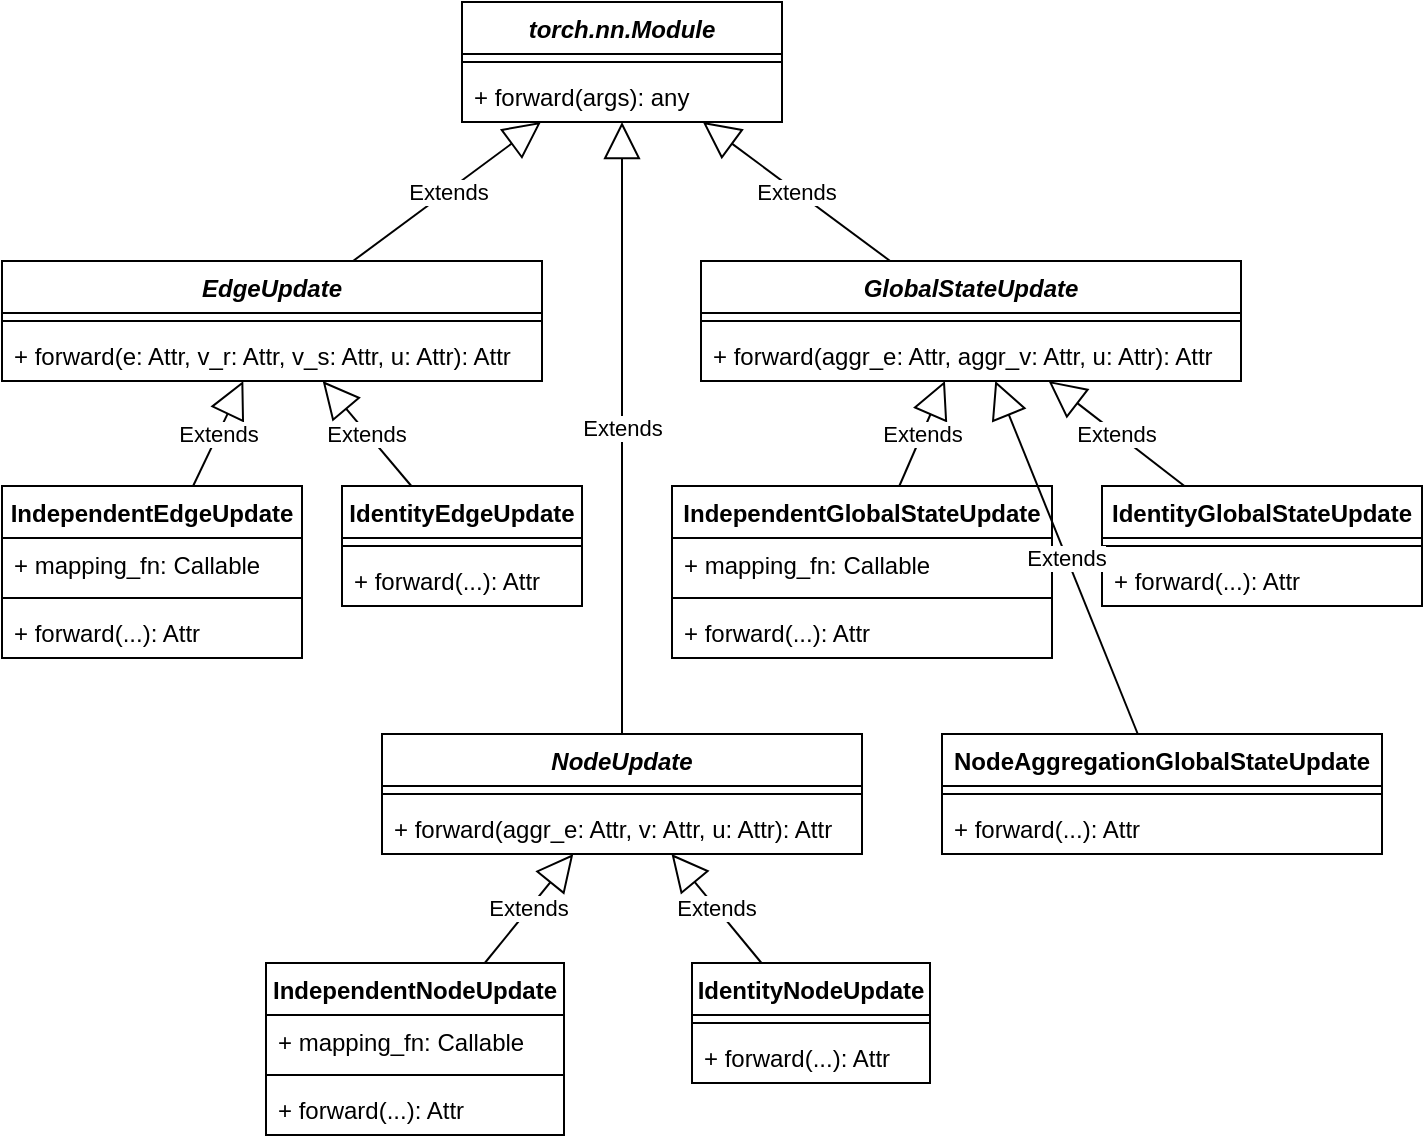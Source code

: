 <mxfile version="10.6.1" type="device"><diagram id="Vr2G5KXIiD7qAhfqw2Uj" name="Page-1"><mxGraphModel dx="1398" dy="749" grid="1" gridSize="10" guides="1" tooltips="1" connect="1" arrows="1" fold="1" page="1" pageScale="1" pageWidth="850" pageHeight="1100" math="0" shadow="0"><root><mxCell id="0"/><mxCell id="1" parent="0"/><mxCell id="d906MkGQBMMyctreyfxP-5" value="EdgeUpdate" style="swimlane;fontStyle=3;align=center;verticalAlign=top;childLayout=stackLayout;horizontal=1;startSize=26;horizontalStack=0;resizeParent=1;resizeParentMax=0;resizeLast=0;collapsible=1;marginBottom=0;" vertex="1" parent="1"><mxGeometry x="40" y="519.5" width="270" height="60" as="geometry"/></mxCell><mxCell id="d906MkGQBMMyctreyfxP-6" value="" style="line;strokeWidth=1;fillColor=none;align=left;verticalAlign=middle;spacingTop=-1;spacingLeft=3;spacingRight=3;rotatable=0;labelPosition=right;points=[];portConstraint=eastwest;" vertex="1" parent="d906MkGQBMMyctreyfxP-5"><mxGeometry y="26" width="270" height="8" as="geometry"/></mxCell><mxCell id="d906MkGQBMMyctreyfxP-7" value="+ forward(e: Attr, v_r: Attr, v_s: Attr, u: Attr): Attr" style="text;strokeColor=none;fillColor=none;align=left;verticalAlign=top;spacingLeft=4;spacingRight=4;overflow=hidden;rotatable=0;points=[[0,0.5],[1,0.5]];portConstraint=eastwest;" vertex="1" parent="d906MkGQBMMyctreyfxP-5"><mxGeometry y="34" width="270" height="26" as="geometry"/></mxCell><mxCell id="d906MkGQBMMyctreyfxP-8" value="torch.nn.Module" style="swimlane;fontStyle=3;align=center;verticalAlign=top;childLayout=stackLayout;horizontal=1;startSize=26;horizontalStack=0;resizeParent=1;resizeParentMax=0;resizeLast=0;collapsible=1;marginBottom=0;" vertex="1" parent="1"><mxGeometry x="270" y="390" width="160" height="60" as="geometry"/></mxCell><mxCell id="d906MkGQBMMyctreyfxP-9" value="" style="line;strokeWidth=1;fillColor=none;align=left;verticalAlign=middle;spacingTop=-1;spacingLeft=3;spacingRight=3;rotatable=0;labelPosition=right;points=[];portConstraint=eastwest;" vertex="1" parent="d906MkGQBMMyctreyfxP-8"><mxGeometry y="26" width="160" height="8" as="geometry"/></mxCell><mxCell id="d906MkGQBMMyctreyfxP-10" value="+ forward(args): any" style="text;strokeColor=none;fillColor=none;align=left;verticalAlign=top;spacingLeft=4;spacingRight=4;overflow=hidden;rotatable=0;points=[[0,0.5],[1,0.5]];portConstraint=eastwest;" vertex="1" parent="d906MkGQBMMyctreyfxP-8"><mxGeometry y="34" width="160" height="26" as="geometry"/></mxCell><mxCell id="d906MkGQBMMyctreyfxP-11" value="Extends" style="endArrow=block;endSize=16;endFill=0;html=1;" edge="1" parent="1" source="d906MkGQBMMyctreyfxP-5" target="d906MkGQBMMyctreyfxP-8"><mxGeometry width="160" relative="1" as="geometry"><mxPoint x="425" y="-63" as="sourcePoint"/><mxPoint x="425" y="-130" as="targetPoint"/></mxGeometry></mxCell><mxCell id="d906MkGQBMMyctreyfxP-12" value="NodeUpdate" style="swimlane;fontStyle=3;align=center;verticalAlign=top;childLayout=stackLayout;horizontal=1;startSize=26;horizontalStack=0;resizeParent=1;resizeParentMax=0;resizeLast=0;collapsible=1;marginBottom=0;" vertex="1" parent="1"><mxGeometry x="230" y="756" width="240" height="60" as="geometry"/></mxCell><mxCell id="d906MkGQBMMyctreyfxP-13" value="" style="line;strokeWidth=1;fillColor=none;align=left;verticalAlign=middle;spacingTop=-1;spacingLeft=3;spacingRight=3;rotatable=0;labelPosition=right;points=[];portConstraint=eastwest;" vertex="1" parent="d906MkGQBMMyctreyfxP-12"><mxGeometry y="26" width="240" height="8" as="geometry"/></mxCell><mxCell id="d906MkGQBMMyctreyfxP-14" value="+ forward(aggr_e: Attr, v: Attr, u: Attr): Attr" style="text;strokeColor=none;fillColor=none;align=left;verticalAlign=top;spacingLeft=4;spacingRight=4;overflow=hidden;rotatable=0;points=[[0,0.5],[1,0.5]];portConstraint=eastwest;" vertex="1" parent="d906MkGQBMMyctreyfxP-12"><mxGeometry y="34" width="240" height="26" as="geometry"/></mxCell><mxCell id="d906MkGQBMMyctreyfxP-15" value="Extends" style="endArrow=block;endSize=16;endFill=0;html=1;" edge="1" parent="1" source="d906MkGQBMMyctreyfxP-12" target="d906MkGQBMMyctreyfxP-8"><mxGeometry width="160" relative="1" as="geometry"><mxPoint x="189" y="533" as="sourcePoint"/><mxPoint x="324" y="479" as="targetPoint"/></mxGeometry></mxCell><mxCell id="d906MkGQBMMyctreyfxP-16" value="GlobalStateUpdate" style="swimlane;fontStyle=3;align=center;verticalAlign=top;childLayout=stackLayout;horizontal=1;startSize=26;horizontalStack=0;resizeParent=1;resizeParentMax=0;resizeLast=0;collapsible=1;marginBottom=0;" vertex="1" parent="1"><mxGeometry x="389.5" y="519.5" width="270" height="60" as="geometry"/></mxCell><mxCell id="d906MkGQBMMyctreyfxP-17" value="" style="line;strokeWidth=1;fillColor=none;align=left;verticalAlign=middle;spacingTop=-1;spacingLeft=3;spacingRight=3;rotatable=0;labelPosition=right;points=[];portConstraint=eastwest;" vertex="1" parent="d906MkGQBMMyctreyfxP-16"><mxGeometry y="26" width="270" height="8" as="geometry"/></mxCell><mxCell id="d906MkGQBMMyctreyfxP-18" value="+ forward(aggr_e: Attr, aggr_v: Attr, u: Attr): Attr" style="text;strokeColor=none;fillColor=none;align=left;verticalAlign=top;spacingLeft=4;spacingRight=4;overflow=hidden;rotatable=0;points=[[0,0.5],[1,0.5]];portConstraint=eastwest;" vertex="1" parent="d906MkGQBMMyctreyfxP-16"><mxGeometry y="34" width="270" height="26" as="geometry"/></mxCell><mxCell id="d906MkGQBMMyctreyfxP-19" value="Extends" style="endArrow=block;endSize=16;endFill=0;html=1;" edge="1" parent="1" source="d906MkGQBMMyctreyfxP-16" target="d906MkGQBMMyctreyfxP-8"><mxGeometry width="160" relative="1" as="geometry"><mxPoint x="399" y="533" as="sourcePoint"/><mxPoint x="399" y="479" as="targetPoint"/></mxGeometry></mxCell><mxCell id="d906MkGQBMMyctreyfxP-20" value="IndependentEdgeUpdate" style="swimlane;fontStyle=1;align=center;verticalAlign=top;childLayout=stackLayout;horizontal=1;startSize=26;horizontalStack=0;resizeParent=1;resizeParentMax=0;resizeLast=0;collapsible=1;marginBottom=0;" vertex="1" parent="1"><mxGeometry x="40" y="632" width="150" height="86" as="geometry"/></mxCell><mxCell id="d906MkGQBMMyctreyfxP-21" value="+ mapping_fn: Callable" style="text;strokeColor=none;fillColor=none;align=left;verticalAlign=top;spacingLeft=4;spacingRight=4;overflow=hidden;rotatable=0;points=[[0,0.5],[1,0.5]];portConstraint=eastwest;" vertex="1" parent="d906MkGQBMMyctreyfxP-20"><mxGeometry y="26" width="150" height="26" as="geometry"/></mxCell><mxCell id="d906MkGQBMMyctreyfxP-22" value="" style="line;strokeWidth=1;fillColor=none;align=left;verticalAlign=middle;spacingTop=-1;spacingLeft=3;spacingRight=3;rotatable=0;labelPosition=right;points=[];portConstraint=eastwest;" vertex="1" parent="d906MkGQBMMyctreyfxP-20"><mxGeometry y="52" width="150" height="8" as="geometry"/></mxCell><mxCell id="d906MkGQBMMyctreyfxP-23" value="+ forward(...): Attr" style="text;strokeColor=none;fillColor=none;align=left;verticalAlign=top;spacingLeft=4;spacingRight=4;overflow=hidden;rotatable=0;points=[[0,0.5],[1,0.5]];portConstraint=eastwest;" vertex="1" parent="d906MkGQBMMyctreyfxP-20"><mxGeometry y="60" width="150" height="26" as="geometry"/></mxCell><mxCell id="d906MkGQBMMyctreyfxP-24" value="IndependentNodeUpdate" style="swimlane;fontStyle=1;align=center;verticalAlign=top;childLayout=stackLayout;horizontal=1;startSize=26;horizontalStack=0;resizeParent=1;resizeParentMax=0;resizeLast=0;collapsible=1;marginBottom=0;" vertex="1" parent="1"><mxGeometry x="172" y="870.5" width="149" height="86" as="geometry"/></mxCell><mxCell id="d906MkGQBMMyctreyfxP-25" value="+ mapping_fn: Callable" style="text;strokeColor=none;fillColor=none;align=left;verticalAlign=top;spacingLeft=4;spacingRight=4;overflow=hidden;rotatable=0;points=[[0,0.5],[1,0.5]];portConstraint=eastwest;" vertex="1" parent="d906MkGQBMMyctreyfxP-24"><mxGeometry y="26" width="149" height="26" as="geometry"/></mxCell><mxCell id="d906MkGQBMMyctreyfxP-26" value="" style="line;strokeWidth=1;fillColor=none;align=left;verticalAlign=middle;spacingTop=-1;spacingLeft=3;spacingRight=3;rotatable=0;labelPosition=right;points=[];portConstraint=eastwest;" vertex="1" parent="d906MkGQBMMyctreyfxP-24"><mxGeometry y="52" width="149" height="8" as="geometry"/></mxCell><mxCell id="d906MkGQBMMyctreyfxP-27" value="+ forward(...): Attr" style="text;strokeColor=none;fillColor=none;align=left;verticalAlign=top;spacingLeft=4;spacingRight=4;overflow=hidden;rotatable=0;points=[[0,0.5],[1,0.5]];portConstraint=eastwest;" vertex="1" parent="d906MkGQBMMyctreyfxP-24"><mxGeometry y="60" width="149" height="26" as="geometry"/></mxCell><mxCell id="d906MkGQBMMyctreyfxP-28" value="IndependentGlobalStateUpdate" style="swimlane;fontStyle=1;align=center;verticalAlign=top;childLayout=stackLayout;horizontal=1;startSize=26;horizontalStack=0;resizeParent=1;resizeParentMax=0;resizeLast=0;collapsible=1;marginBottom=0;" vertex="1" parent="1"><mxGeometry x="375" y="632" width="190" height="86" as="geometry"/></mxCell><mxCell id="d906MkGQBMMyctreyfxP-29" value="+ mapping_fn: Callable" style="text;strokeColor=none;fillColor=none;align=left;verticalAlign=top;spacingLeft=4;spacingRight=4;overflow=hidden;rotatable=0;points=[[0,0.5],[1,0.5]];portConstraint=eastwest;" vertex="1" parent="d906MkGQBMMyctreyfxP-28"><mxGeometry y="26" width="190" height="26" as="geometry"/></mxCell><mxCell id="d906MkGQBMMyctreyfxP-30" value="" style="line;strokeWidth=1;fillColor=none;align=left;verticalAlign=middle;spacingTop=-1;spacingLeft=3;spacingRight=3;rotatable=0;labelPosition=right;points=[];portConstraint=eastwest;" vertex="1" parent="d906MkGQBMMyctreyfxP-28"><mxGeometry y="52" width="190" height="8" as="geometry"/></mxCell><mxCell id="d906MkGQBMMyctreyfxP-31" value="+ forward(...): Attr" style="text;strokeColor=none;fillColor=none;align=left;verticalAlign=top;spacingLeft=4;spacingRight=4;overflow=hidden;rotatable=0;points=[[0,0.5],[1,0.5]];portConstraint=eastwest;" vertex="1" parent="d906MkGQBMMyctreyfxP-28"><mxGeometry y="60" width="190" height="26" as="geometry"/></mxCell><mxCell id="d906MkGQBMMyctreyfxP-32" value="Extends" style="endArrow=block;endSize=16;endFill=0;html=1;" edge="1" parent="1" source="d906MkGQBMMyctreyfxP-20" target="d906MkGQBMMyctreyfxP-5"><mxGeometry width="160" relative="1" as="geometry"><mxPoint x="212.368" y="533" as="sourcePoint"/><mxPoint x="342.632" y="479" as="targetPoint"/></mxGeometry></mxCell><mxCell id="d906MkGQBMMyctreyfxP-33" value="Extends" style="endArrow=block;endSize=16;endFill=0;html=1;" edge="1" parent="1" source="d906MkGQBMMyctreyfxP-24" target="d906MkGQBMMyctreyfxP-12"><mxGeometry width="160" relative="1" as="geometry"><mxPoint x="206.368" y="779" as="sourcePoint"/><mxPoint x="336.632" y="725" as="targetPoint"/></mxGeometry></mxCell><mxCell id="d906MkGQBMMyctreyfxP-34" value="Extends" style="endArrow=block;endSize=16;endFill=0;html=1;" edge="1" parent="1" source="d906MkGQBMMyctreyfxP-28" target="d906MkGQBMMyctreyfxP-16"><mxGeometry width="160" relative="1" as="geometry"><mxPoint x="216.368" y="553" as="sourcePoint"/><mxPoint x="346.632" y="499" as="targetPoint"/></mxGeometry></mxCell><mxCell id="d906MkGQBMMyctreyfxP-35" value="IdentityEdgeUpdate" style="swimlane;fontStyle=1;align=center;verticalAlign=top;childLayout=stackLayout;horizontal=1;startSize=26;horizontalStack=0;resizeParent=1;resizeParentMax=0;resizeLast=0;collapsible=1;marginBottom=0;" vertex="1" parent="1"><mxGeometry x="210" y="632" width="120" height="60" as="geometry"/></mxCell><mxCell id="d906MkGQBMMyctreyfxP-36" value="" style="line;strokeWidth=1;fillColor=none;align=left;verticalAlign=middle;spacingTop=-1;spacingLeft=3;spacingRight=3;rotatable=0;labelPosition=right;points=[];portConstraint=eastwest;" vertex="1" parent="d906MkGQBMMyctreyfxP-35"><mxGeometry y="26" width="120" height="8" as="geometry"/></mxCell><mxCell id="d906MkGQBMMyctreyfxP-37" value="+ forward(...): Attr" style="text;strokeColor=none;fillColor=none;align=left;verticalAlign=top;spacingLeft=4;spacingRight=4;overflow=hidden;rotatable=0;points=[[0,0.5],[1,0.5]];portConstraint=eastwest;" vertex="1" parent="d906MkGQBMMyctreyfxP-35"><mxGeometry y="34" width="120" height="26" as="geometry"/></mxCell><mxCell id="d906MkGQBMMyctreyfxP-38" value="Extends" style="endArrow=block;endSize=16;endFill=0;html=1;" edge="1" parent="1" source="d906MkGQBMMyctreyfxP-35" target="d906MkGQBMMyctreyfxP-5"><mxGeometry width="160" relative="1" as="geometry"><mxPoint x="77.842" y="659" as="sourcePoint"/><mxPoint x="120.576" y="593" as="targetPoint"/></mxGeometry></mxCell><mxCell id="d906MkGQBMMyctreyfxP-39" value="IdentityNodeUpdate" style="swimlane;fontStyle=1;align=center;verticalAlign=top;childLayout=stackLayout;horizontal=1;startSize=26;horizontalStack=0;resizeParent=1;resizeParentMax=0;resizeLast=0;collapsible=1;marginBottom=0;" vertex="1" parent="1"><mxGeometry x="385" y="870.5" width="119" height="60" as="geometry"/></mxCell><mxCell id="d906MkGQBMMyctreyfxP-40" value="" style="line;strokeWidth=1;fillColor=none;align=left;verticalAlign=middle;spacingTop=-1;spacingLeft=3;spacingRight=3;rotatable=0;labelPosition=right;points=[];portConstraint=eastwest;" vertex="1" parent="d906MkGQBMMyctreyfxP-39"><mxGeometry y="26" width="119" height="8" as="geometry"/></mxCell><mxCell id="d906MkGQBMMyctreyfxP-41" value="+ forward(...): Attr" style="text;strokeColor=none;fillColor=none;align=left;verticalAlign=top;spacingLeft=4;spacingRight=4;overflow=hidden;rotatable=0;points=[[0,0.5],[1,0.5]];portConstraint=eastwest;" vertex="1" parent="d906MkGQBMMyctreyfxP-39"><mxGeometry y="34" width="119" height="26" as="geometry"/></mxCell><mxCell id="d906MkGQBMMyctreyfxP-42" value="Extends" style="endArrow=block;endSize=16;endFill=0;html=1;" edge="1" parent="1" source="d906MkGQBMMyctreyfxP-39" target="d906MkGQBMMyctreyfxP-12"><mxGeometry width="160" relative="1" as="geometry"><mxPoint x="365.504" y="895" as="sourcePoint"/><mxPoint x="388.532" y="829" as="targetPoint"/></mxGeometry></mxCell><mxCell id="d906MkGQBMMyctreyfxP-43" value="NodeAggregationGlobalStateUpdate" style="swimlane;fontStyle=1;align=center;verticalAlign=top;childLayout=stackLayout;horizontal=1;startSize=26;horizontalStack=0;resizeParent=1;resizeParentMax=0;resizeLast=0;collapsible=1;marginBottom=0;" vertex="1" parent="1"><mxGeometry x="510" y="756" width="220" height="60" as="geometry"/></mxCell><mxCell id="d906MkGQBMMyctreyfxP-44" value="" style="line;strokeWidth=1;fillColor=none;align=left;verticalAlign=middle;spacingTop=-1;spacingLeft=3;spacingRight=3;rotatable=0;labelPosition=right;points=[];portConstraint=eastwest;" vertex="1" parent="d906MkGQBMMyctreyfxP-43"><mxGeometry y="26" width="220" height="8" as="geometry"/></mxCell><mxCell id="d906MkGQBMMyctreyfxP-45" value="+ forward(...): Attr" style="text;strokeColor=none;fillColor=none;align=left;verticalAlign=top;spacingLeft=4;spacingRight=4;overflow=hidden;rotatable=0;points=[[0,0.5],[1,0.5]];portConstraint=eastwest;" vertex="1" parent="d906MkGQBMMyctreyfxP-43"><mxGeometry y="34" width="220" height="26" as="geometry"/></mxCell><mxCell id="d906MkGQBMMyctreyfxP-46" value="IdentityGlobalStateUpdate" style="swimlane;fontStyle=1;align=center;verticalAlign=top;childLayout=stackLayout;horizontal=1;startSize=26;horizontalStack=0;resizeParent=1;resizeParentMax=0;resizeLast=0;collapsible=1;marginBottom=0;" vertex="1" parent="1"><mxGeometry x="590" y="632" width="160" height="60" as="geometry"/></mxCell><mxCell id="d906MkGQBMMyctreyfxP-47" value="" style="line;strokeWidth=1;fillColor=none;align=left;verticalAlign=middle;spacingTop=-1;spacingLeft=3;spacingRight=3;rotatable=0;labelPosition=right;points=[];portConstraint=eastwest;" vertex="1" parent="d906MkGQBMMyctreyfxP-46"><mxGeometry y="26" width="160" height="8" as="geometry"/></mxCell><mxCell id="d906MkGQBMMyctreyfxP-48" value="+ forward(...): Attr" style="text;strokeColor=none;fillColor=none;align=left;verticalAlign=top;spacingLeft=4;spacingRight=4;overflow=hidden;rotatable=0;points=[[0,0.5],[1,0.5]];portConstraint=eastwest;" vertex="1" parent="d906MkGQBMMyctreyfxP-46"><mxGeometry y="34" width="160" height="26" as="geometry"/></mxCell><mxCell id="d906MkGQBMMyctreyfxP-49" value="Extends" style="endArrow=block;endSize=16;endFill=0;html=1;" edge="1" parent="1" source="d906MkGQBMMyctreyfxP-43" target="d906MkGQBMMyctreyfxP-16"><mxGeometry width="160" relative="1" as="geometry"><mxPoint x="639.468" y="659" as="sourcePoint"/><mxPoint x="663.209" y="593" as="targetPoint"/></mxGeometry></mxCell><mxCell id="d906MkGQBMMyctreyfxP-50" value="Extends" style="endArrow=block;endSize=16;endFill=0;html=1;" edge="1" parent="1" source="d906MkGQBMMyctreyfxP-46" target="d906MkGQBMMyctreyfxP-16"><mxGeometry width="160" relative="1" as="geometry"><mxPoint x="649.468" y="669" as="sourcePoint"/><mxPoint x="673.209" y="603" as="targetPoint"/></mxGeometry></mxCell></root></mxGraphModel></diagram></mxfile>